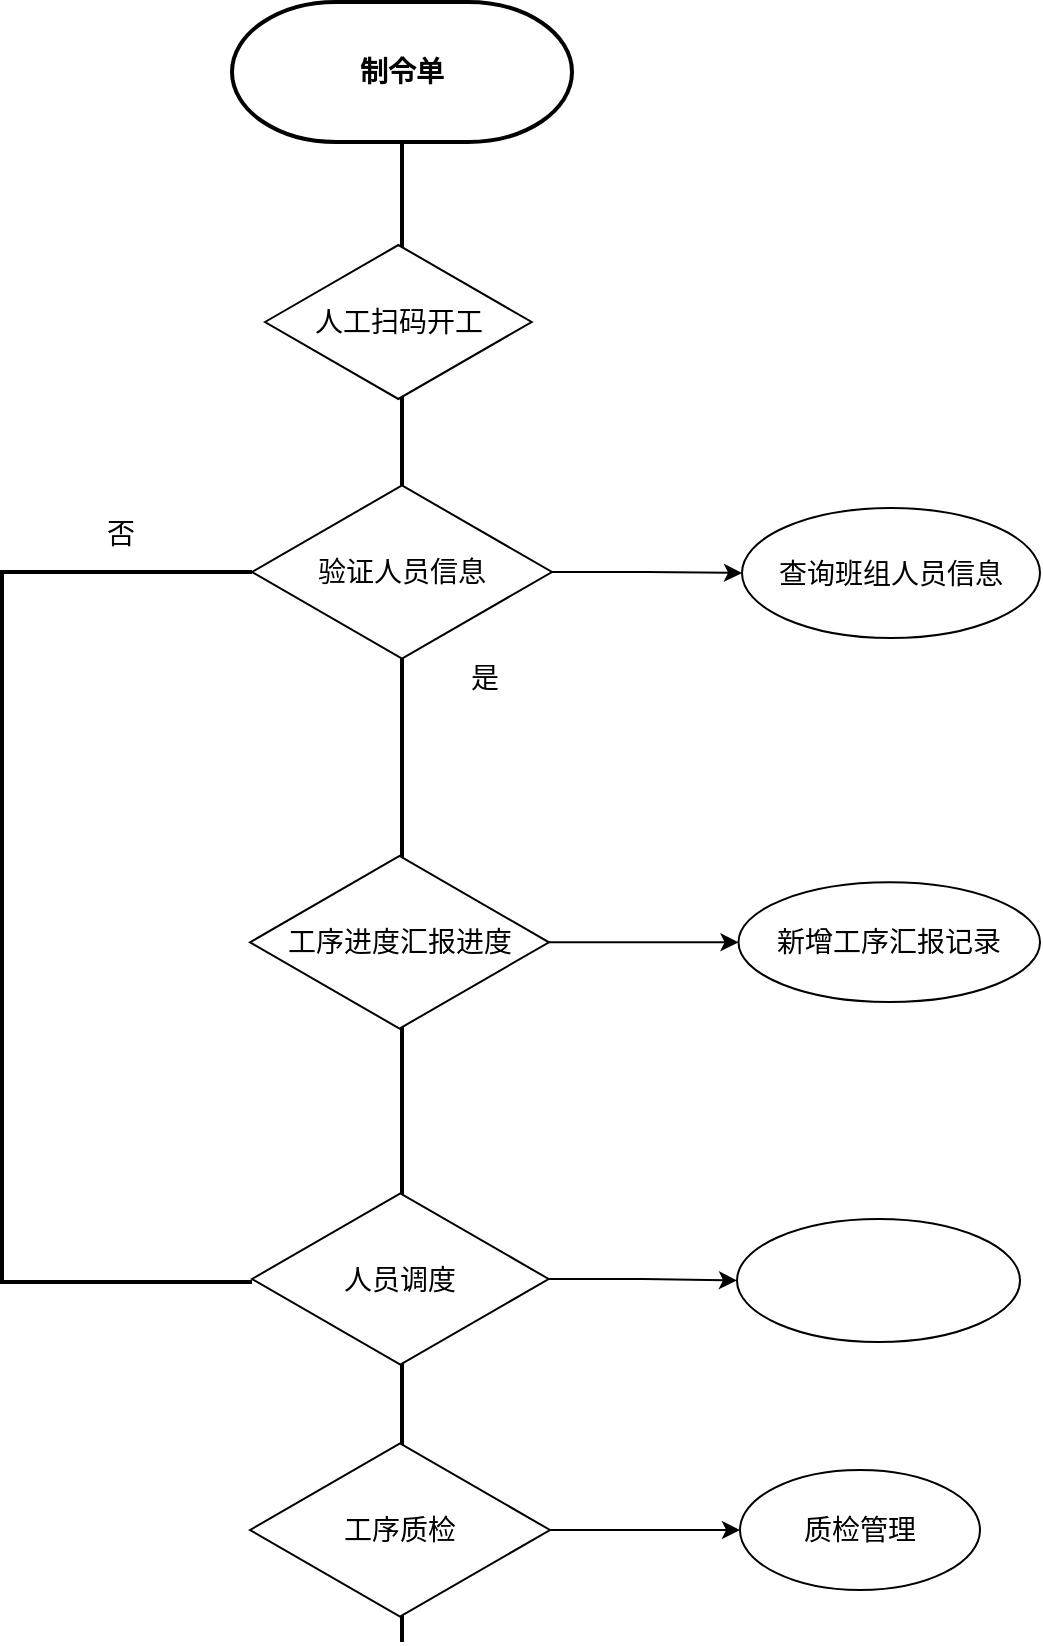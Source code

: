 <mxfile version="20.0.4" type="github">
  <diagram id="-Thg3NojDzIJrcwwlIQT" name="第 1 页">
    <mxGraphModel dx="1673" dy="925" grid="1" gridSize="10" guides="1" tooltips="1" connect="1" arrows="1" fold="1" page="1" pageScale="1" pageWidth="1654" pageHeight="2336" math="0" shadow="0">
      <root>
        <mxCell id="0" />
        <mxCell id="1" parent="0" />
        <mxCell id="zCkPLSWbQm5JxwFreFaJ-27" value="制令单" style="strokeWidth=2;html=1;shape=mxgraph.flowchart.terminator;whiteSpace=wrap;fontSize=14;fontStyle=1" vertex="1" parent="1">
          <mxGeometry x="636" y="160" width="170" height="70" as="geometry" />
        </mxCell>
        <mxCell id="zCkPLSWbQm5JxwFreFaJ-36" value="" style="line;strokeWidth=2;direction=south;html=1;" vertex="1" parent="1">
          <mxGeometry x="716" y="230" width="10" height="750" as="geometry" />
        </mxCell>
        <mxCell id="zCkPLSWbQm5JxwFreFaJ-31" value="人工扫码开工" style="html=1;whiteSpace=wrap;aspect=fixed;shape=isoRectangle;fontSize=14;" vertex="1" parent="1">
          <mxGeometry x="652.5" y="280" width="133.33" height="80" as="geometry" />
        </mxCell>
        <mxCell id="zCkPLSWbQm5JxwFreFaJ-53" value="" style="edgeStyle=orthogonalEdgeStyle;rounded=0;orthogonalLoop=1;jettySize=auto;html=1;fontSize=145;" edge="1" parent="1" source="zCkPLSWbQm5JxwFreFaJ-44" target="zCkPLSWbQm5JxwFreFaJ-52">
          <mxGeometry relative="1" as="geometry" />
        </mxCell>
        <mxCell id="zCkPLSWbQm5JxwFreFaJ-44" value="验证人员信息" style="html=1;whiteSpace=wrap;aspect=fixed;shape=isoRectangle;fontSize=14;" vertex="1" parent="1">
          <mxGeometry x="646" y="400" width="150" height="90" as="geometry" />
        </mxCell>
        <mxCell id="zCkPLSWbQm5JxwFreFaJ-48" value="" style="strokeWidth=2;html=1;shape=mxgraph.flowchart.annotation_1;align=left;pointerEvents=1;" vertex="1" parent="1">
          <mxGeometry x="521" y="445" width="125" height="355" as="geometry" />
        </mxCell>
        <mxCell id="zCkPLSWbQm5JxwFreFaJ-50" value="否" style="text;html=1;align=center;verticalAlign=middle;resizable=0;points=[];autosize=1;strokeColor=none;fillColor=none;fontSize=14;" vertex="1" parent="1">
          <mxGeometry x="560" y="411" width="40" height="30" as="geometry" />
        </mxCell>
        <mxCell id="zCkPLSWbQm5JxwFreFaJ-51" value="是" style="text;html=1;align=center;verticalAlign=middle;resizable=0;points=[];autosize=1;strokeColor=none;fillColor=none;fontSize=14;" vertex="1" parent="1">
          <mxGeometry x="742" y="483" width="40" height="30" as="geometry" />
        </mxCell>
        <mxCell id="zCkPLSWbQm5JxwFreFaJ-52" value="查询班组人员信息" style="ellipse;whiteSpace=wrap;html=1;fontSize=14;" vertex="1" parent="1">
          <mxGeometry x="891" y="413" width="149" height="65" as="geometry" />
        </mxCell>
        <mxCell id="zCkPLSWbQm5JxwFreFaJ-58" value="" style="edgeStyle=orthogonalEdgeStyle;rounded=0;orthogonalLoop=1;jettySize=auto;html=1;fontSize=14;" edge="1" parent="1" source="zCkPLSWbQm5JxwFreFaJ-54" target="zCkPLSWbQm5JxwFreFaJ-57">
          <mxGeometry relative="1" as="geometry" />
        </mxCell>
        <mxCell id="zCkPLSWbQm5JxwFreFaJ-54" value="&lt;font style=&quot;font-size: 14px;&quot;&gt;工序进度汇报进度&lt;/font&gt;" style="html=1;whiteSpace=wrap;aspect=fixed;shape=isoRectangle;fontSize=14;" vertex="1" parent="1">
          <mxGeometry x="645" y="585.3" width="149.5" height="89.7" as="geometry" />
        </mxCell>
        <mxCell id="zCkPLSWbQm5JxwFreFaJ-60" value="" style="edgeStyle=orthogonalEdgeStyle;rounded=0;orthogonalLoop=1;jettySize=auto;html=1;fontSize=14;" edge="1" parent="1" source="zCkPLSWbQm5JxwFreFaJ-56" target="zCkPLSWbQm5JxwFreFaJ-59">
          <mxGeometry relative="1" as="geometry" />
        </mxCell>
        <mxCell id="zCkPLSWbQm5JxwFreFaJ-56" value="工序质检" style="html=1;whiteSpace=wrap;aspect=fixed;shape=isoRectangle;fontSize=14;" vertex="1" parent="1">
          <mxGeometry x="645" y="879" width="150" height="90" as="geometry" />
        </mxCell>
        <mxCell id="zCkPLSWbQm5JxwFreFaJ-57" value="新增工序汇报记录" style="ellipse;whiteSpace=wrap;html=1;fontSize=14;" vertex="1" parent="1">
          <mxGeometry x="889.25" y="600.15" width="150.75" height="59.85" as="geometry" />
        </mxCell>
        <mxCell id="zCkPLSWbQm5JxwFreFaJ-59" value="质检管理" style="ellipse;whiteSpace=wrap;html=1;fontSize=14;" vertex="1" parent="1">
          <mxGeometry x="890" y="894" width="120" height="60" as="geometry" />
        </mxCell>
        <mxCell id="zCkPLSWbQm5JxwFreFaJ-63" value="" style="edgeStyle=orthogonalEdgeStyle;rounded=0;orthogonalLoop=1;jettySize=auto;html=1;fontSize=14;" edge="1" parent="1" source="zCkPLSWbQm5JxwFreFaJ-61" target="zCkPLSWbQm5JxwFreFaJ-62">
          <mxGeometry relative="1" as="geometry" />
        </mxCell>
        <mxCell id="zCkPLSWbQm5JxwFreFaJ-61" value="人员调度" style="html=1;whiteSpace=wrap;aspect=fixed;shape=isoRectangle;fontSize=14;" vertex="1" parent="1">
          <mxGeometry x="646" y="754" width="148.33" height="89" as="geometry" />
        </mxCell>
        <mxCell id="zCkPLSWbQm5JxwFreFaJ-62" value="" style="ellipse;whiteSpace=wrap;html=1;fontSize=14;" vertex="1" parent="1">
          <mxGeometry x="888.5" y="768.5" width="141.51" height="61.5" as="geometry" />
        </mxCell>
      </root>
    </mxGraphModel>
  </diagram>
</mxfile>
